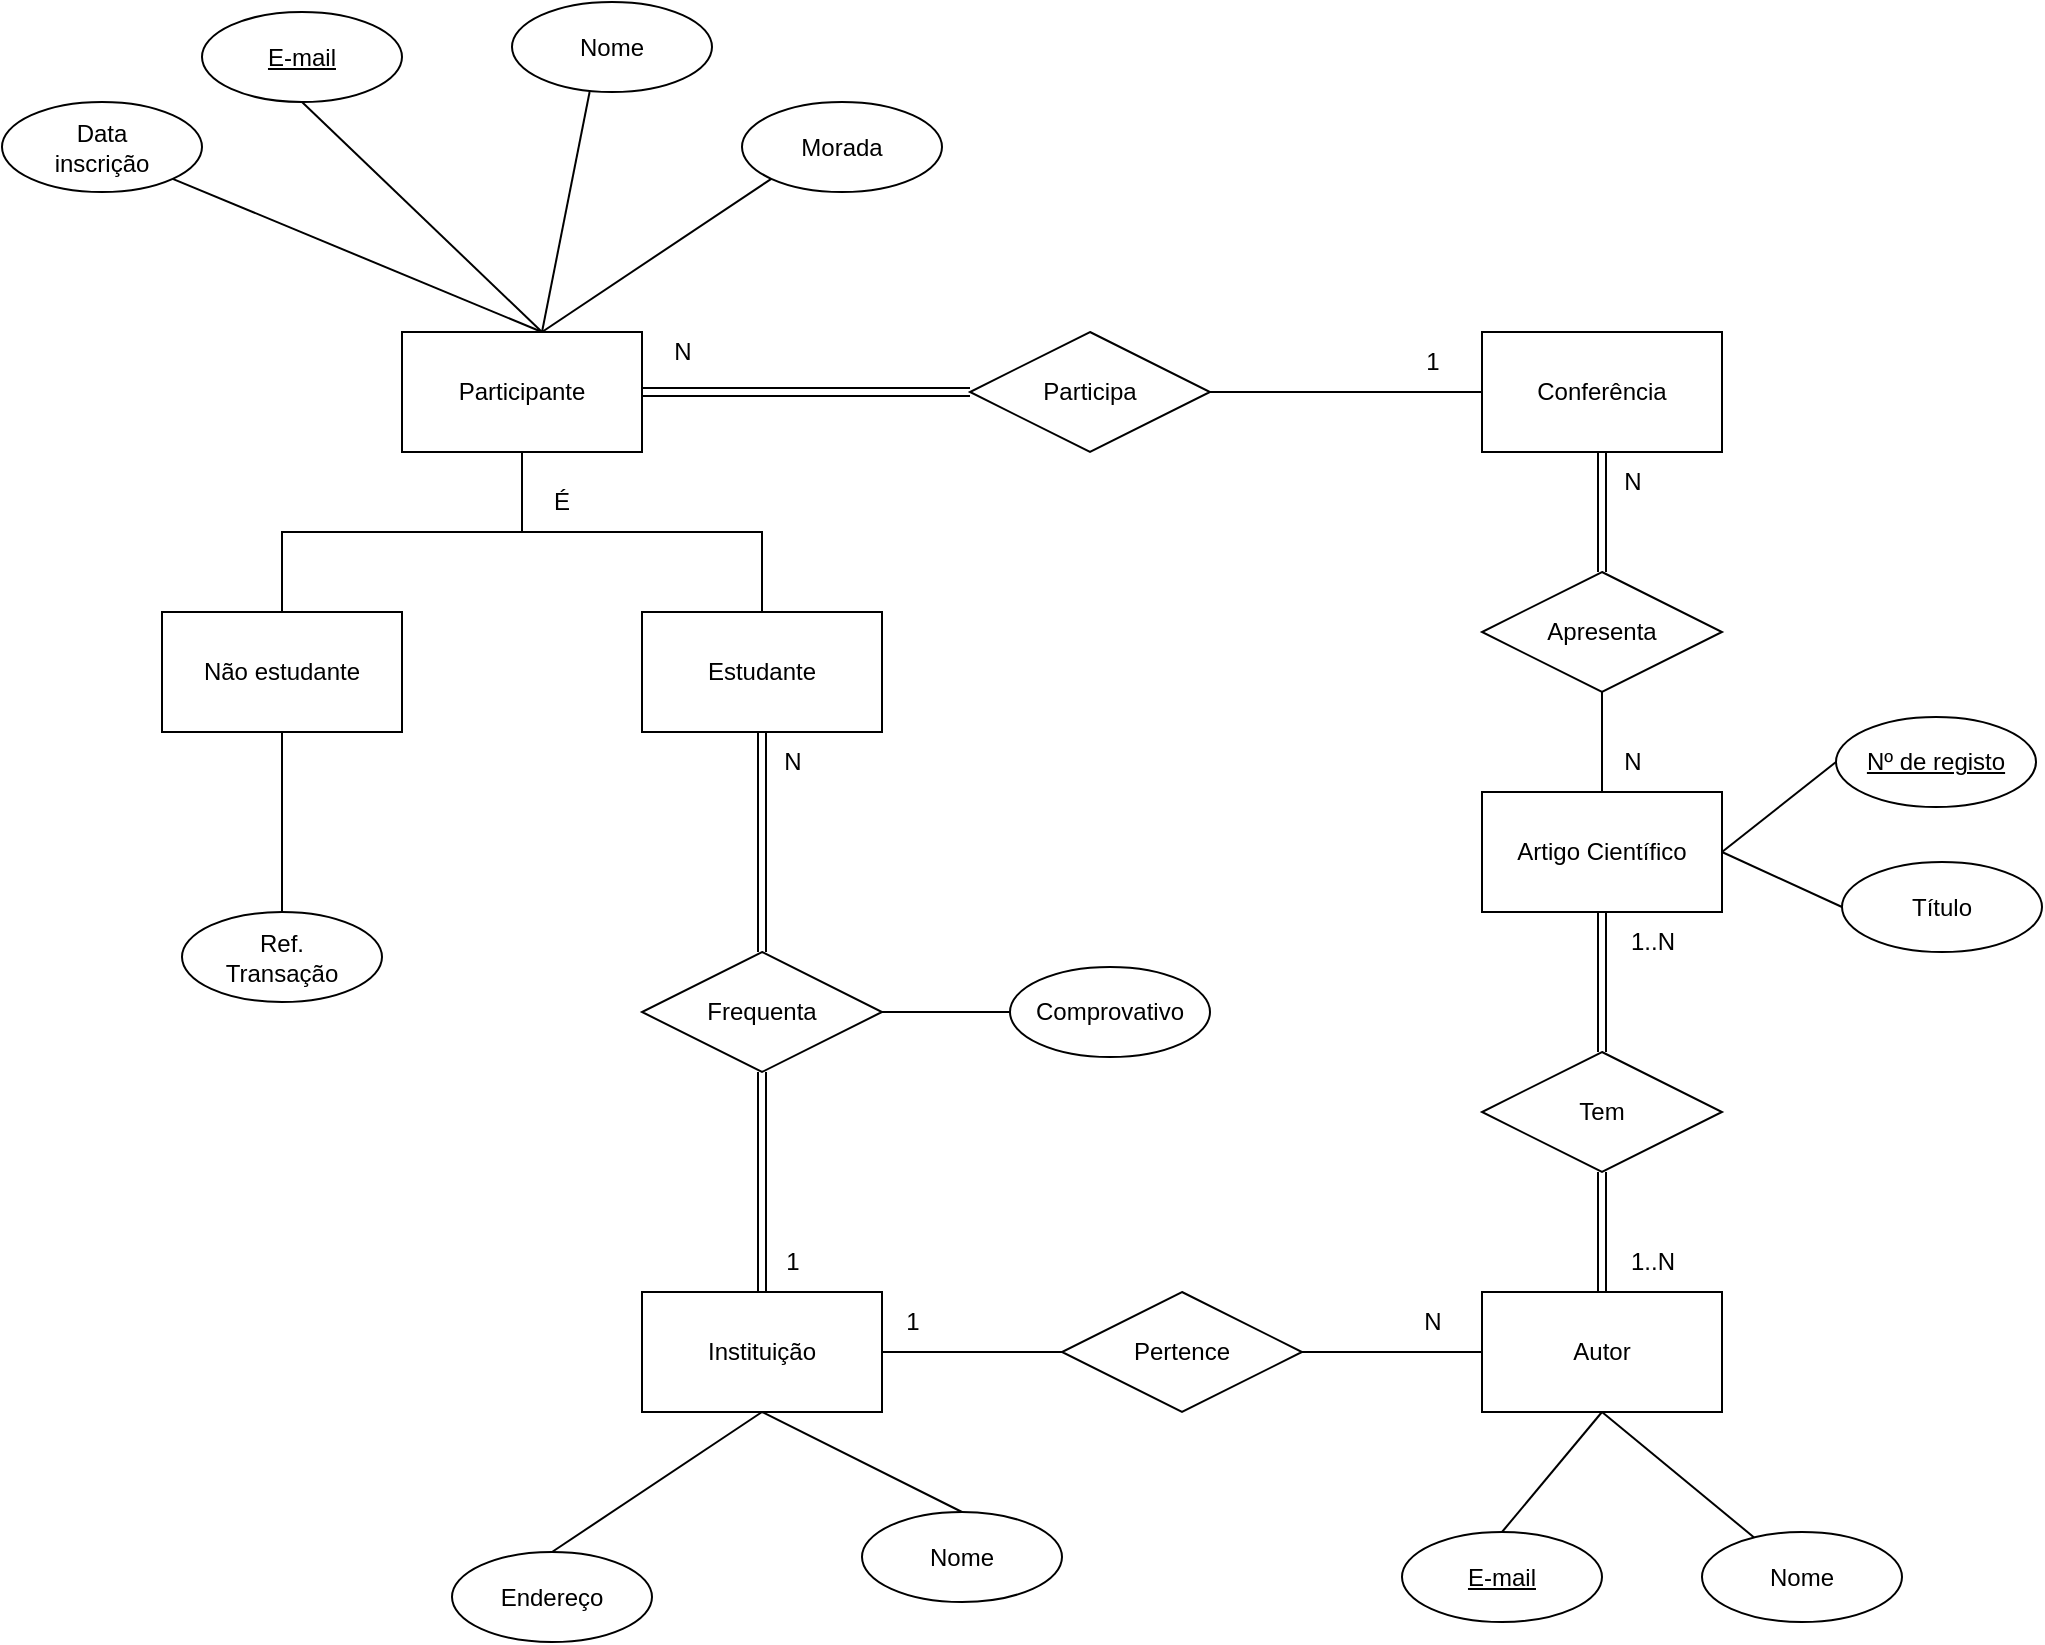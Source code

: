 <mxfile version="21.0.2" type="device"><diagram name="Página-1" id="gRCzBdBzEgD-taKsLNAl"><mxGraphModel dx="1877" dy="1714" grid="1" gridSize="10" guides="1" tooltips="1" connect="1" arrows="1" fold="1" page="1" pageScale="1" pageWidth="827" pageHeight="1169" math="0" shadow="0"><root><mxCell id="0"/><mxCell id="1" parent="0"/><mxCell id="MyQKCgwxhdoi9sUPM_DE-34" style="edgeStyle=orthogonalEdgeStyle;rounded=0;orthogonalLoop=1;jettySize=auto;html=1;entryX=0;entryY=0.5;entryDx=0;entryDy=0;endArrow=none;endFill=0;" parent="1" source="MyQKCgwxhdoi9sUPM_DE-1" target="MyQKCgwxhdoi9sUPM_DE-30" edge="1"><mxGeometry relative="1" as="geometry"/></mxCell><mxCell id="MyQKCgwxhdoi9sUPM_DE-1" value="Instituição" style="rounded=0;whiteSpace=wrap;html=1;" parent="1" vertex="1"><mxGeometry x="130" y="520" width="120" height="60" as="geometry"/></mxCell><mxCell id="MyQKCgwxhdoi9sUPM_DE-32" style="edgeStyle=orthogonalEdgeStyle;rounded=0;orthogonalLoop=1;jettySize=auto;html=1;entryX=0.5;entryY=0;entryDx=0;entryDy=0;shape=link;" parent="1" source="MyQKCgwxhdoi9sUPM_DE-2" target="MyQKCgwxhdoi9sUPM_DE-31" edge="1"><mxGeometry relative="1" as="geometry"/></mxCell><mxCell id="MyQKCgwxhdoi9sUPM_DE-2" value="Estudante" style="rounded=0;whiteSpace=wrap;html=1;" parent="1" vertex="1"><mxGeometry x="130" y="180" width="120" height="60" as="geometry"/></mxCell><mxCell id="MyQKCgwxhdoi9sUPM_DE-9" style="edgeStyle=orthogonalEdgeStyle;rounded=0;orthogonalLoop=1;jettySize=auto;html=1;endArrow=none;endFill=0;" parent="1" source="MyQKCgwxhdoi9sUPM_DE-3" target="MyQKCgwxhdoi9sUPM_DE-2" edge="1"><mxGeometry relative="1" as="geometry"/></mxCell><mxCell id="MyQKCgwxhdoi9sUPM_DE-10" style="edgeStyle=orthogonalEdgeStyle;rounded=0;orthogonalLoop=1;jettySize=auto;html=1;entryX=0.5;entryY=0;entryDx=0;entryDy=0;endArrow=none;endFill=0;" parent="1" source="MyQKCgwxhdoi9sUPM_DE-3" target="MyQKCgwxhdoi9sUPM_DE-7" edge="1"><mxGeometry relative="1" as="geometry"/></mxCell><mxCell id="MyQKCgwxhdoi9sUPM_DE-14" style="edgeStyle=orthogonalEdgeStyle;rounded=0;orthogonalLoop=1;jettySize=auto;html=1;entryX=0;entryY=0.5;entryDx=0;entryDy=0;endArrow=none;endFill=0;shape=link;" parent="1" source="MyQKCgwxhdoi9sUPM_DE-3" target="MyQKCgwxhdoi9sUPM_DE-13" edge="1"><mxGeometry relative="1" as="geometry"/></mxCell><mxCell id="MyQKCgwxhdoi9sUPM_DE-3" value="Participante" style="rounded=0;whiteSpace=wrap;html=1;" parent="1" vertex="1"><mxGeometry x="10" y="40" width="120" height="60" as="geometry"/></mxCell><mxCell id="MyQKCgwxhdoi9sUPM_DE-25" style="edgeStyle=orthogonalEdgeStyle;rounded=0;orthogonalLoop=1;jettySize=auto;html=1;entryX=0.5;entryY=0;entryDx=0;entryDy=0;endArrow=none;endFill=0;shape=link;" parent="1" source="MyQKCgwxhdoi9sUPM_DE-4" target="MyQKCgwxhdoi9sUPM_DE-17" edge="1"><mxGeometry relative="1" as="geometry"/></mxCell><mxCell id="MyQKCgwxhdoi9sUPM_DE-4" value="Conferência" style="rounded=0;whiteSpace=wrap;html=1;" parent="1" vertex="1"><mxGeometry x="550" y="40" width="120" height="60" as="geometry"/></mxCell><mxCell id="MyQKCgwxhdoi9sUPM_DE-28" style="edgeStyle=orthogonalEdgeStyle;rounded=0;orthogonalLoop=1;jettySize=auto;html=1;entryX=0.5;entryY=1;entryDx=0;entryDy=0;shape=link;" parent="1" source="MyQKCgwxhdoi9sUPM_DE-5" target="MyQKCgwxhdoi9sUPM_DE-27" edge="1"><mxGeometry relative="1" as="geometry"/></mxCell><mxCell id="MyQKCgwxhdoi9sUPM_DE-5" value="Autor" style="rounded=0;whiteSpace=wrap;html=1;" parent="1" vertex="1"><mxGeometry x="550" y="520" width="120" height="60" as="geometry"/></mxCell><mxCell id="MyQKCgwxhdoi9sUPM_DE-6" value="Artigo Científico" style="rounded=0;whiteSpace=wrap;html=1;" parent="1" vertex="1"><mxGeometry x="550" y="270" width="120" height="60" as="geometry"/></mxCell><mxCell id="MyQKCgwxhdoi9sUPM_DE-7" value="Não estudante" style="rounded=0;whiteSpace=wrap;html=1;" parent="1" vertex="1"><mxGeometry x="-110" y="180" width="120" height="60" as="geometry"/></mxCell><mxCell id="MyQKCgwxhdoi9sUPM_DE-11" value="É" style="text;html=1;strokeColor=none;fillColor=none;align=center;verticalAlign=middle;whiteSpace=wrap;rounded=0;" parent="1" vertex="1"><mxGeometry x="60" y="110" width="60" height="30" as="geometry"/></mxCell><mxCell id="MyQKCgwxhdoi9sUPM_DE-15" style="edgeStyle=orthogonalEdgeStyle;rounded=0;orthogonalLoop=1;jettySize=auto;html=1;entryX=0;entryY=0.5;entryDx=0;entryDy=0;endArrow=none;endFill=0;" parent="1" source="MyQKCgwxhdoi9sUPM_DE-13" target="MyQKCgwxhdoi9sUPM_DE-4" edge="1"><mxGeometry relative="1" as="geometry"/></mxCell><mxCell id="MyQKCgwxhdoi9sUPM_DE-13" value="Participa" style="shape=rhombus;perimeter=rhombusPerimeter;whiteSpace=wrap;html=1;align=center;" parent="1" vertex="1"><mxGeometry x="294" y="40" width="120" height="60" as="geometry"/></mxCell><mxCell id="MyQKCgwxhdoi9sUPM_DE-26" style="edgeStyle=orthogonalEdgeStyle;rounded=0;orthogonalLoop=1;jettySize=auto;html=1;entryX=0.5;entryY=0;entryDx=0;entryDy=0;endArrow=none;endFill=0;" parent="1" source="MyQKCgwxhdoi9sUPM_DE-17" target="MyQKCgwxhdoi9sUPM_DE-6" edge="1"><mxGeometry relative="1" as="geometry"/></mxCell><mxCell id="MyQKCgwxhdoi9sUPM_DE-17" value="Apresenta" style="shape=rhombus;perimeter=rhombusPerimeter;whiteSpace=wrap;html=1;align=center;" parent="1" vertex="1"><mxGeometry x="550" y="160" width="120" height="60" as="geometry"/></mxCell><mxCell id="MyQKCgwxhdoi9sUPM_DE-29" style="edgeStyle=orthogonalEdgeStyle;rounded=0;orthogonalLoop=1;jettySize=auto;html=1;entryX=0.5;entryY=1;entryDx=0;entryDy=0;shape=link;" parent="1" source="MyQKCgwxhdoi9sUPM_DE-27" target="MyQKCgwxhdoi9sUPM_DE-6" edge="1"><mxGeometry relative="1" as="geometry"/></mxCell><mxCell id="MyQKCgwxhdoi9sUPM_DE-27" value="Tem" style="shape=rhombus;perimeter=rhombusPerimeter;whiteSpace=wrap;html=1;align=center;" parent="1" vertex="1"><mxGeometry x="550" y="400" width="120" height="60" as="geometry"/></mxCell><mxCell id="MyQKCgwxhdoi9sUPM_DE-35" style="edgeStyle=orthogonalEdgeStyle;rounded=0;orthogonalLoop=1;jettySize=auto;html=1;entryX=0;entryY=0.5;entryDx=0;entryDy=0;endArrow=none;endFill=0;" parent="1" source="MyQKCgwxhdoi9sUPM_DE-30" target="MyQKCgwxhdoi9sUPM_DE-5" edge="1"><mxGeometry relative="1" as="geometry"/></mxCell><mxCell id="MyQKCgwxhdoi9sUPM_DE-30" value="Pertence" style="shape=rhombus;perimeter=rhombusPerimeter;whiteSpace=wrap;html=1;align=center;" parent="1" vertex="1"><mxGeometry x="340" y="520" width="120" height="60" as="geometry"/></mxCell><mxCell id="MyQKCgwxhdoi9sUPM_DE-33" style="edgeStyle=orthogonalEdgeStyle;rounded=0;orthogonalLoop=1;jettySize=auto;html=1;entryX=0.5;entryY=0;entryDx=0;entryDy=0;shape=link;" parent="1" source="MyQKCgwxhdoi9sUPM_DE-31" target="MyQKCgwxhdoi9sUPM_DE-1" edge="1"><mxGeometry relative="1" as="geometry"/></mxCell><mxCell id="MyQKCgwxhdoi9sUPM_DE-50" style="edgeStyle=orthogonalEdgeStyle;rounded=0;orthogonalLoop=1;jettySize=auto;html=1;entryX=0;entryY=0.5;entryDx=0;entryDy=0;endArrow=none;endFill=0;" parent="1" source="MyQKCgwxhdoi9sUPM_DE-31" target="MyQKCgwxhdoi9sUPM_DE-46" edge="1"><mxGeometry relative="1" as="geometry"/></mxCell><mxCell id="MyQKCgwxhdoi9sUPM_DE-31" value="Frequenta" style="shape=rhombus;perimeter=rhombusPerimeter;whiteSpace=wrap;html=1;align=center;" parent="1" vertex="1"><mxGeometry x="130" y="350" width="120" height="60" as="geometry"/></mxCell><mxCell id="MyQKCgwxhdoi9sUPM_DE-36" value="N" style="text;html=1;align=center;verticalAlign=middle;resizable=0;points=[];autosize=1;strokeColor=none;fillColor=none;" parent="1" vertex="1"><mxGeometry x="135" y="35" width="30" height="30" as="geometry"/></mxCell><mxCell id="MyQKCgwxhdoi9sUPM_DE-37" value="1" style="text;html=1;align=center;verticalAlign=middle;resizable=0;points=[];autosize=1;strokeColor=none;fillColor=none;" parent="1" vertex="1"><mxGeometry x="510" y="40" width="30" height="30" as="geometry"/></mxCell><mxCell id="MyQKCgwxhdoi9sUPM_DE-38" value="N" style="text;html=1;align=center;verticalAlign=middle;resizable=0;points=[];autosize=1;strokeColor=none;fillColor=none;" parent="1" vertex="1"><mxGeometry x="610" y="100" width="30" height="30" as="geometry"/></mxCell><mxCell id="MyQKCgwxhdoi9sUPM_DE-39" value="N" style="text;html=1;align=center;verticalAlign=middle;resizable=0;points=[];autosize=1;strokeColor=none;fillColor=none;" parent="1" vertex="1"><mxGeometry x="610" y="240" width="30" height="30" as="geometry"/></mxCell><mxCell id="MyQKCgwxhdoi9sUPM_DE-40" value="1..N" style="text;html=1;align=center;verticalAlign=middle;resizable=0;points=[];autosize=1;strokeColor=none;fillColor=none;" parent="1" vertex="1"><mxGeometry x="610" y="330" width="50" height="30" as="geometry"/></mxCell><mxCell id="MyQKCgwxhdoi9sUPM_DE-41" value="1..N" style="text;html=1;align=center;verticalAlign=middle;resizable=0;points=[];autosize=1;strokeColor=none;fillColor=none;" parent="1" vertex="1"><mxGeometry x="610" y="490" width="50" height="30" as="geometry"/></mxCell><mxCell id="MyQKCgwxhdoi9sUPM_DE-42" value="N" style="text;html=1;align=center;verticalAlign=middle;resizable=0;points=[];autosize=1;strokeColor=none;fillColor=none;" parent="1" vertex="1"><mxGeometry x="510" y="520" width="30" height="30" as="geometry"/></mxCell><mxCell id="MyQKCgwxhdoi9sUPM_DE-43" value="1" style="text;html=1;align=center;verticalAlign=middle;resizable=0;points=[];autosize=1;strokeColor=none;fillColor=none;" parent="1" vertex="1"><mxGeometry x="250" y="520" width="30" height="30" as="geometry"/></mxCell><mxCell id="MyQKCgwxhdoi9sUPM_DE-44" value="1" style="text;html=1;align=center;verticalAlign=middle;resizable=0;points=[];autosize=1;strokeColor=none;fillColor=none;" parent="1" vertex="1"><mxGeometry x="190" y="490" width="30" height="30" as="geometry"/></mxCell><mxCell id="MyQKCgwxhdoi9sUPM_DE-45" value="N" style="text;html=1;align=center;verticalAlign=middle;resizable=0;points=[];autosize=1;strokeColor=none;fillColor=none;" parent="1" vertex="1"><mxGeometry x="190" y="240" width="30" height="30" as="geometry"/></mxCell><mxCell id="MyQKCgwxhdoi9sUPM_DE-46" value="Comprovativo" style="ellipse;whiteSpace=wrap;html=1;" parent="1" vertex="1"><mxGeometry x="314" y="357.5" width="100" height="45" as="geometry"/></mxCell><mxCell id="MyQKCgwxhdoi9sUPM_DE-52" style="edgeStyle=orthogonalEdgeStyle;rounded=0;orthogonalLoop=1;jettySize=auto;html=1;entryX=0.5;entryY=1;entryDx=0;entryDy=0;endArrow=none;endFill=0;" parent="1" source="MyQKCgwxhdoi9sUPM_DE-51" target="MyQKCgwxhdoi9sUPM_DE-7" edge="1"><mxGeometry relative="1" as="geometry"/></mxCell><mxCell id="MyQKCgwxhdoi9sUPM_DE-51" value="Ref.&lt;br&gt;Transação" style="ellipse;whiteSpace=wrap;html=1;" parent="1" vertex="1"><mxGeometry x="-100" y="330" width="100" height="45" as="geometry"/></mxCell><mxCell id="MyQKCgwxhdoi9sUPM_DE-53" value="&lt;u&gt;E-mail&lt;/u&gt;" style="ellipse;whiteSpace=wrap;html=1;" parent="1" vertex="1"><mxGeometry x="-90" y="-120" width="100" height="45" as="geometry"/></mxCell><mxCell id="MyQKCgwxhdoi9sUPM_DE-54" value="Nome" style="ellipse;whiteSpace=wrap;html=1;" parent="1" vertex="1"><mxGeometry x="65" y="-125" width="100" height="45" as="geometry"/></mxCell><mxCell id="MyQKCgwxhdoi9sUPM_DE-55" value="Morada" style="ellipse;whiteSpace=wrap;html=1;" parent="1" vertex="1"><mxGeometry x="180" y="-75" width="100" height="45" as="geometry"/></mxCell><mxCell id="MyQKCgwxhdoi9sUPM_DE-56" value="Data &lt;br&gt;inscrição" style="ellipse;whiteSpace=wrap;html=1;" parent="1" vertex="1"><mxGeometry x="-190" y="-75" width="100" height="45" as="geometry"/></mxCell><mxCell id="MyQKCgwxhdoi9sUPM_DE-66" value="" style="endArrow=none;html=1;rounded=0;entryX=0;entryY=1;entryDx=0;entryDy=0;" parent="1" target="MyQKCgwxhdoi9sUPM_DE-55" edge="1"><mxGeometry width="50" height="50" relative="1" as="geometry"><mxPoint x="80" y="40" as="sourcePoint"/><mxPoint x="130" y="-10" as="targetPoint"/></mxGeometry></mxCell><mxCell id="MyQKCgwxhdoi9sUPM_DE-67" value="" style="endArrow=none;html=1;rounded=0;entryX=0.388;entryY=1;entryDx=0;entryDy=0;entryPerimeter=0;" parent="1" target="MyQKCgwxhdoi9sUPM_DE-54" edge="1"><mxGeometry width="50" height="50" relative="1" as="geometry"><mxPoint x="80" y="40" as="sourcePoint"/><mxPoint x="194" y="-37" as="targetPoint"/></mxGeometry></mxCell><mxCell id="MyQKCgwxhdoi9sUPM_DE-68" value="" style="endArrow=none;html=1;rounded=0;entryX=0.5;entryY=1;entryDx=0;entryDy=0;" parent="1" target="MyQKCgwxhdoi9sUPM_DE-53" edge="1"><mxGeometry width="50" height="50" relative="1" as="geometry"><mxPoint x="80" y="40" as="sourcePoint"/><mxPoint x="190" y="-37" as="targetPoint"/></mxGeometry></mxCell><mxCell id="MyQKCgwxhdoi9sUPM_DE-69" value="" style="endArrow=none;html=1;rounded=0;entryX=1;entryY=1;entryDx=0;entryDy=0;" parent="1" target="MyQKCgwxhdoi9sUPM_DE-56" edge="1"><mxGeometry width="50" height="50" relative="1" as="geometry"><mxPoint x="80" y="40" as="sourcePoint"/><mxPoint x="194" y="-37" as="targetPoint"/></mxGeometry></mxCell><mxCell id="MyQKCgwxhdoi9sUPM_DE-70" value="&lt;u&gt;Nº de registo&lt;/u&gt;" style="ellipse;whiteSpace=wrap;html=1;" parent="1" vertex="1"><mxGeometry x="727" y="232.5" width="100" height="45" as="geometry"/></mxCell><mxCell id="MyQKCgwxhdoi9sUPM_DE-72" value="" style="endArrow=none;html=1;rounded=0;entryX=0;entryY=0.5;entryDx=0;entryDy=0;" parent="1" target="MyQKCgwxhdoi9sUPM_DE-70" edge="1"><mxGeometry width="50" height="50" relative="1" as="geometry"><mxPoint x="670" y="300" as="sourcePoint"/><mxPoint x="720" y="250" as="targetPoint"/></mxGeometry></mxCell><mxCell id="MyQKCgwxhdoi9sUPM_DE-73" value="" style="endArrow=none;html=1;rounded=0;entryX=0;entryY=0.5;entryDx=0;entryDy=0;" parent="1" target="MyQKCgwxhdoi9sUPM_DE-74" edge="1"><mxGeometry width="50" height="50" relative="1" as="geometry"><mxPoint x="670" y="300" as="sourcePoint"/><mxPoint x="730" y="317.5" as="targetPoint"/></mxGeometry></mxCell><mxCell id="MyQKCgwxhdoi9sUPM_DE-74" value="Título" style="ellipse;whiteSpace=wrap;html=1;" parent="1" vertex="1"><mxGeometry x="730" y="305" width="100" height="45" as="geometry"/></mxCell><mxCell id="MyQKCgwxhdoi9sUPM_DE-76" value="&lt;u&gt;E-mail&lt;/u&gt;" style="ellipse;whiteSpace=wrap;html=1;" parent="1" vertex="1"><mxGeometry x="510" y="640" width="100" height="45" as="geometry"/></mxCell><mxCell id="MyQKCgwxhdoi9sUPM_DE-80" value="" style="endArrow=none;html=1;rounded=0;entryX=0.5;entryY=1;entryDx=0;entryDy=0;exitX=0.5;exitY=0;exitDx=0;exitDy=0;" parent="1" source="MyQKCgwxhdoi9sUPM_DE-76" target="MyQKCgwxhdoi9sUPM_DE-5" edge="1"><mxGeometry width="50" height="50" relative="1" as="geometry"><mxPoint x="560" y="635" as="sourcePoint"/><mxPoint x="610" y="585" as="targetPoint"/></mxGeometry></mxCell><mxCell id="MyQKCgwxhdoi9sUPM_DE-81" value="Nome" style="ellipse;whiteSpace=wrap;html=1;" parent="1" vertex="1"><mxGeometry x="660" y="640" width="100" height="45" as="geometry"/></mxCell><mxCell id="MyQKCgwxhdoi9sUPM_DE-82" value="" style="endArrow=none;html=1;rounded=0;entryX=0.5;entryY=1;entryDx=0;entryDy=0;" parent="1" source="MyQKCgwxhdoi9sUPM_DE-81" target="MyQKCgwxhdoi9sUPM_DE-5" edge="1"><mxGeometry width="50" height="50" relative="1" as="geometry"><mxPoint x="685" y="640" as="sourcePoint"/><mxPoint x="735" y="580" as="targetPoint"/></mxGeometry></mxCell><mxCell id="MyQKCgwxhdoi9sUPM_DE-86" value="Nome" style="ellipse;whiteSpace=wrap;html=1;" parent="1" vertex="1"><mxGeometry x="240" y="630" width="100" height="45" as="geometry"/></mxCell><mxCell id="MyQKCgwxhdoi9sUPM_DE-87" value="Endereço" style="ellipse;whiteSpace=wrap;html=1;" parent="1" vertex="1"><mxGeometry x="35" y="650" width="100" height="45" as="geometry"/></mxCell><mxCell id="MyQKCgwxhdoi9sUPM_DE-89" value="" style="endArrow=none;html=1;rounded=0;entryX=0.5;entryY=1;entryDx=0;entryDy=0;exitX=0.5;exitY=0;exitDx=0;exitDy=0;" parent="1" target="MyQKCgwxhdoi9sUPM_DE-1" edge="1" source="MyQKCgwxhdoi9sUPM_DE-87"><mxGeometry width="50" height="50" relative="1" as="geometry"><mxPoint x="180" y="690" as="sourcePoint"/><mxPoint x="222" y="610" as="targetPoint"/></mxGeometry></mxCell><mxCell id="MyQKCgwxhdoi9sUPM_DE-90" value="" style="endArrow=none;html=1;rounded=0;entryX=0.5;entryY=1;entryDx=0;entryDy=0;exitX=0.5;exitY=0;exitDx=0;exitDy=0;" parent="1" source="MyQKCgwxhdoi9sUPM_DE-86" target="MyQKCgwxhdoi9sUPM_DE-1" edge="1"><mxGeometry width="50" height="50" relative="1" as="geometry"><mxPoint x="210" y="695" as="sourcePoint"/><mxPoint x="190" y="580" as="targetPoint"/></mxGeometry></mxCell></root></mxGraphModel></diagram></mxfile>